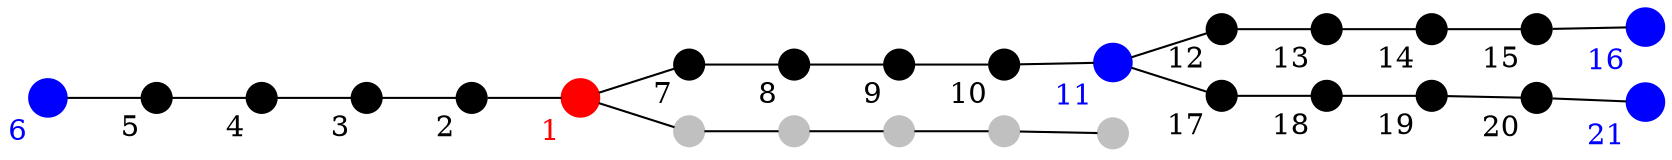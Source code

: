 Digraph G{
    node [shape=point, fontcolor=Black, color=Black, width=0.2]; // use box for everything
    edge [arrowhead=none, splines=false];
    forcelabels=true;

    N0   [xlabel="1", color=Red, fontcolor=Red, width=0.25]
    s1_4 [xlabel="2"]
    s1_3 [xlabel="3"]
    s1_2 [xlabel="4"]
    s1_1 [xlabel="5"]

    N1   [xlabel="6", color=Blue, fontcolor=Blue, width=0.25]

    s2_1 [xlabel="7"]
    s2_2 [xlabel="8"]
    s2_3 [xlabel="9"]
    s2_4 [xlabel="10"]

    N2   [xlabel="11", color=Blue, fontcolor=Blue, width=0.25]

    s3_1 [xlabel="12"]
    s3_2 [xlabel="13"]
    s3_3 [xlabel="14"]
    s3_4 [xlabel="15"]

    N3   [xlabel="16", color=Blue, fontcolor=Blue, width=0.25]

    s4_1 [xlabel="17"]
    s4_2 [xlabel="18"]
    s4_3 [xlabel="19"]
    s4_4 [xlabel="20"]

    N4   [xlabel="21", color=Blue, fontcolor=Blue, width=0.25]

    node [shape=point, fontcolor=Black, color=gray, width=0.2]; // use box for everything
    s5_1
    s5_2
    s5_3
    s5_4

    N5

    rankdir=LR;
    //N1 -> N0
    N1 -> s1_1
    s1_1 -> s1_2
    s1_2 -> s1_3
    s1_3 -> s1_4
    s1_4 -> N0
    //N0 -> N2
    N0 -> s2_1
    s2_1 -> s2_2
    s2_2 -> s2_3
    s2_3 -> s2_4
    s2_4 -> N2
    //N2 -> N3
    N2 -> s3_1
    s3_1 -> s3_2
    s3_2 -> s3_3
    s3_3 -> s3_4
    s3_4 -> N3
    //N2 -> N4
    N2 -> s4_1
    s4_1 -> s4_2
    s4_2 -> s4_3
    s4_3 -> s4_4
    s4_4 -> N4
    //N0 -> N5
    N0 -> s5_1
    s5_1 -> s5_2
    s5_2 -> s5_3
    s5_3 -> s5_4
    s5_4 -> N5
}

